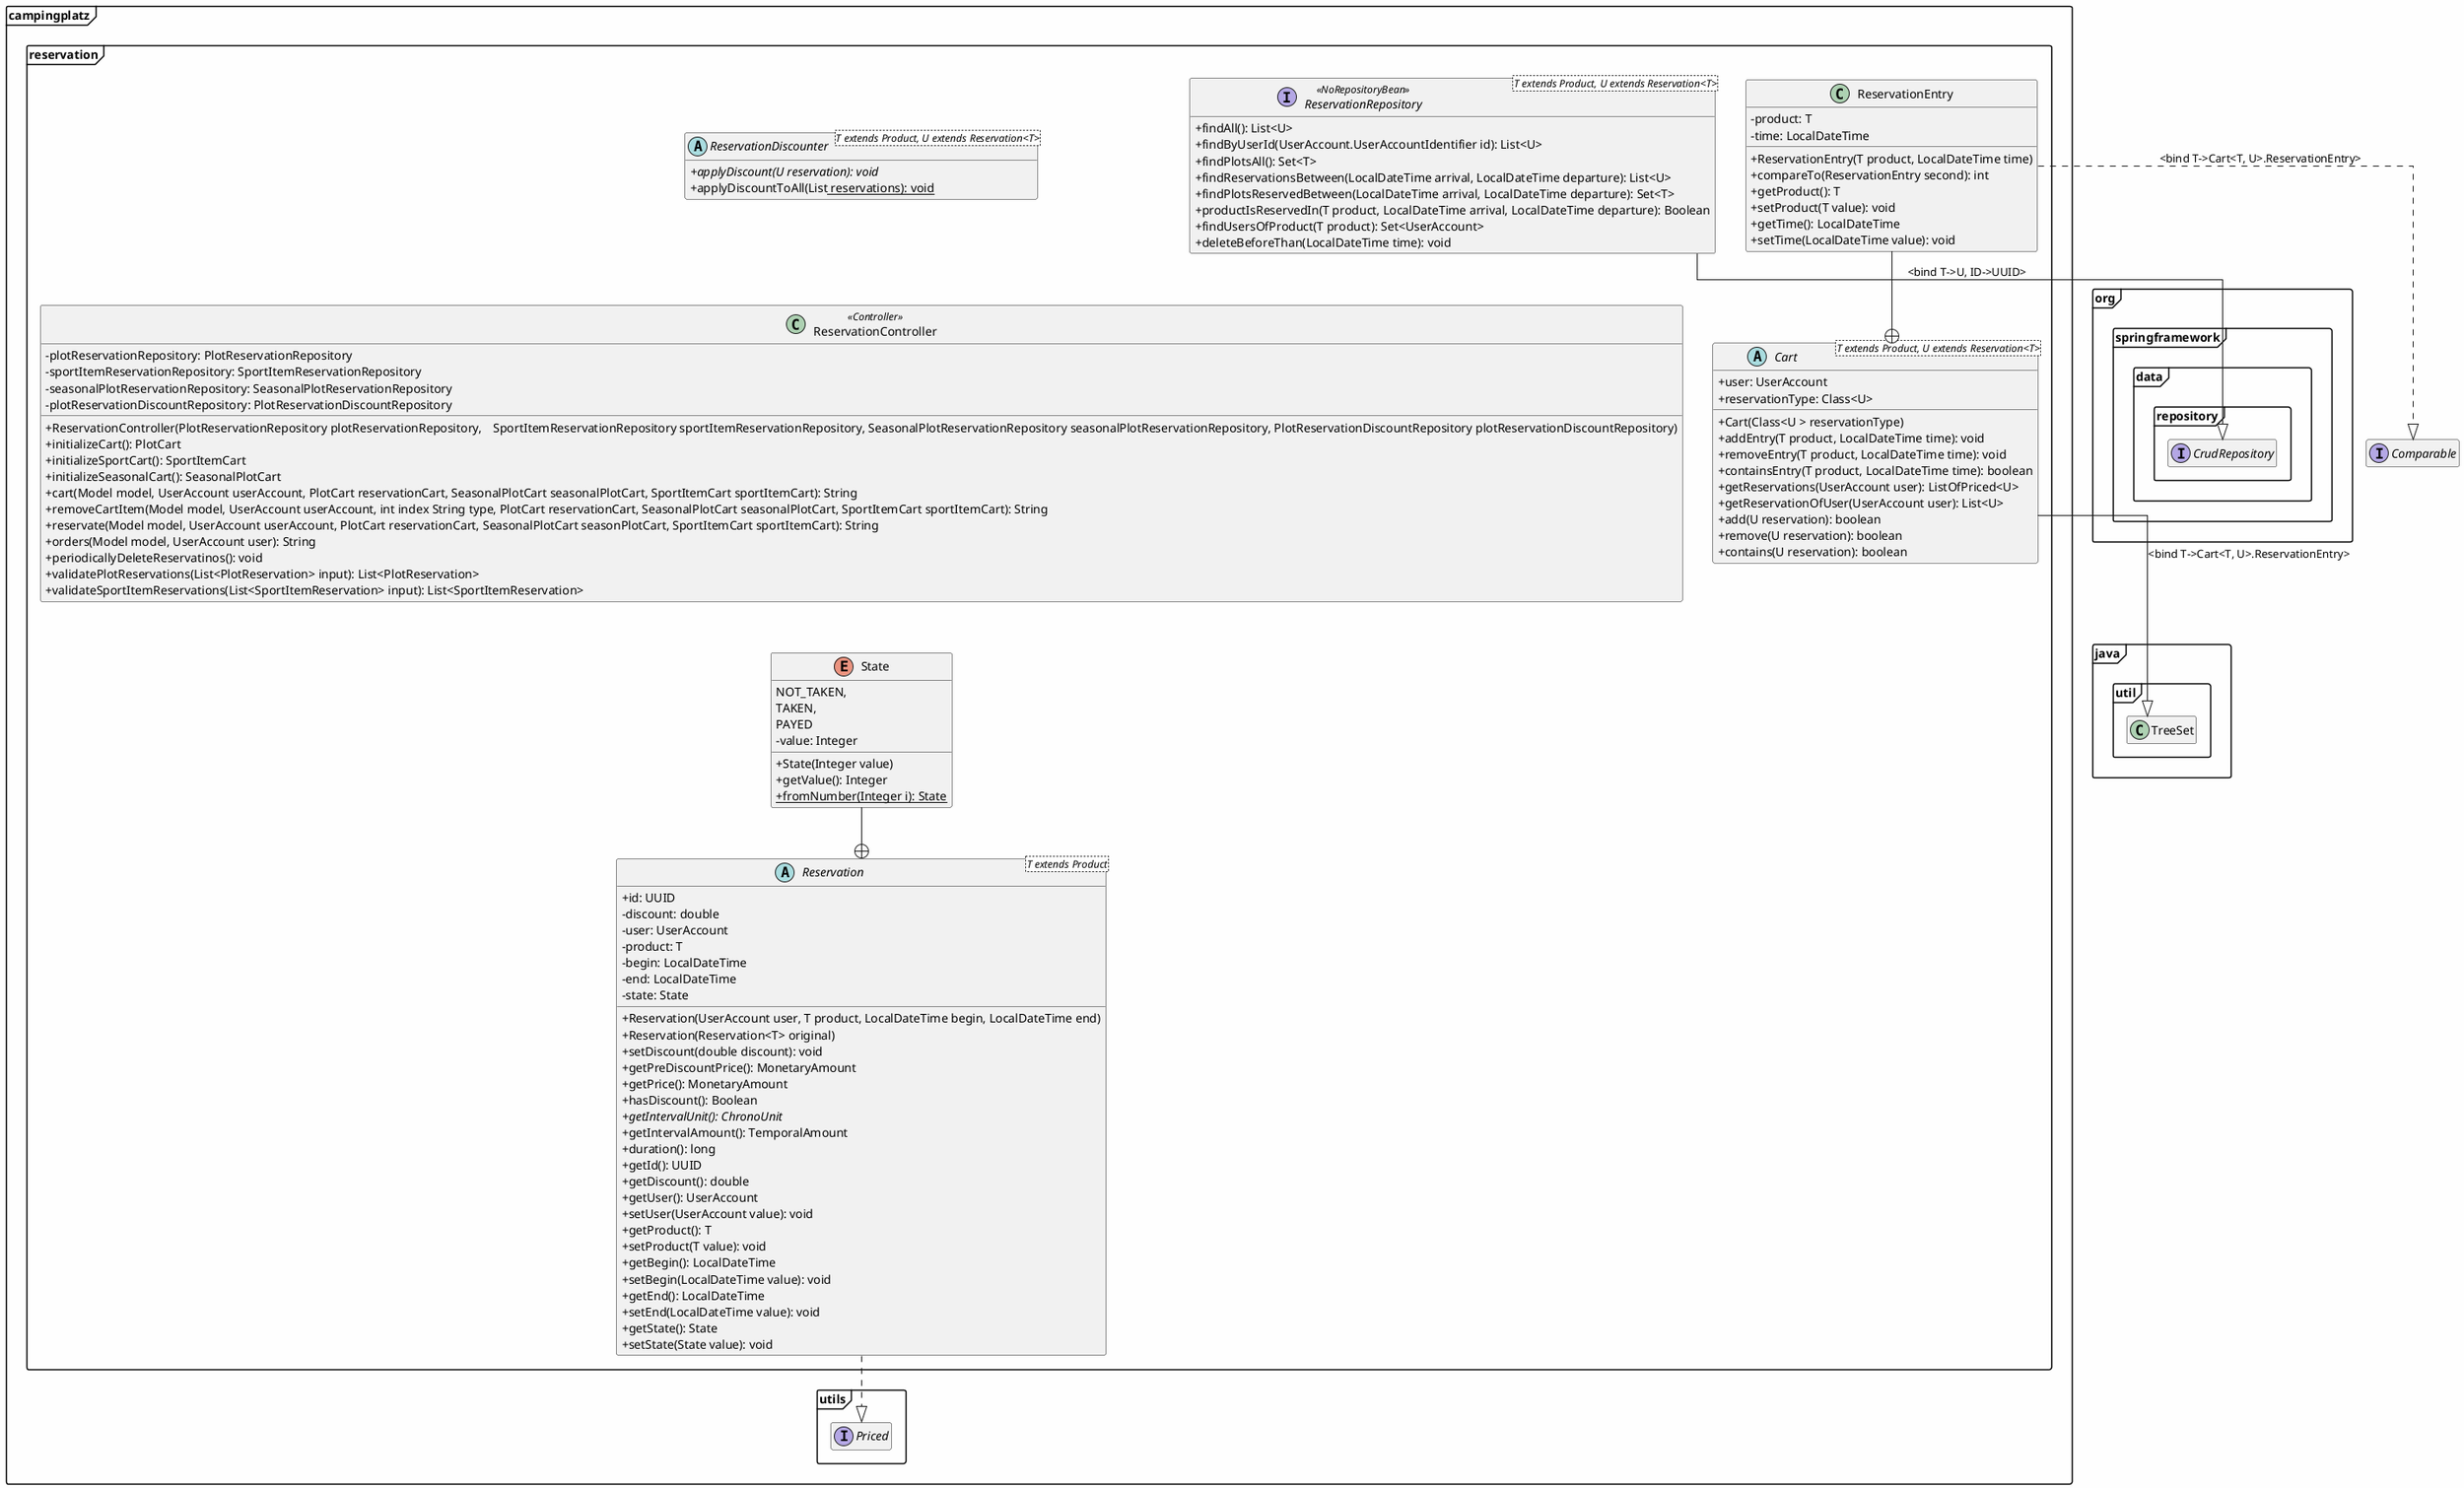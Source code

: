 @startuml
hide empty fields
hide empty methods
skinparam classAttributeIconSize 0
skinparam linetype ortho
skinparam BackgroundColor #FEFEFE
allowmixing
skinparam packageStyle Frame

interface campingplatz.utils.Priced
interface Comparable
interface org.springframework.data.repository.CrudRepository

package campingplatz.reservation{
    abstract class Reservation<T extends Product>{
    +id: UUID
    -discount: double
    -user: UserAccount
    -product: T
    -begin: LocalDateTime
    -end: LocalDateTime
    -state: State
    +Reservation(UserAccount user, T product, LocalDateTime begin, LocalDateTime end)
    +Reservation(Reservation<T> original)
    +setDiscount(double discount): void
    +getPreDiscountPrice(): MonetaryAmount
    +getPrice(): MonetaryAmount
    +hasDiscount(): Boolean
    +{abstract} getIntervalUnit(): ChronoUnit
    +getIntervalAmount(): TemporalAmount
    +duration(): long
    +getId(): UUID
    +getDiscount(): double
    +getUser(): UserAccount
    +setUser(UserAccount value): void
    +getProduct(): T
    +setProduct(T value): void
    +getBegin(): LocalDateTime
    +setBegin(LocalDateTime value): void
    +getEnd(): LocalDateTime
    +setEnd(LocalDateTime value): void
    +getState(): State
    +setState(State value): void
    }
    enum State{
    NOT_TAKEN,
    TAKEN,
    PAYED
    -value: Integer
    +State(Integer value)
    +getValue(): Integer
    +{static} fromNumber(Integer i): State
    }
    class ReservationController <<Controller>>{
    -plotReservationRepository: PlotReservationRepository
    -sportItemReservationRepository: SportItemReservationRepository
    -seasonalPlotReservationRepository: SeasonalPlotReservationRepository
    -plotReservationDiscountRepository: PlotReservationDiscountRepository
    +ReservationController(PlotReservationRepository plotReservationRepository,	SportItemReservationRepository sportItemReservationRepository, SeasonalPlotReservationRepository seasonalPlotReservationRepository, PlotReservationDiscountRepository plotReservationDiscountRepository)
    +initializeCart(): PlotCart
    +initializeSportCart(): SportItemCart
    +initializeSeasonalCart(): SeasonalPlotCart
    +cart(Model model, UserAccount userAccount, PlotCart reservationCart, SeasonalPlotCart seasonalPlotCart, SportItemCart sportItemCart): String
    +removeCartItem(Model model, UserAccount userAccount, int index String type, PlotCart reservationCart, SeasonalPlotCart seasonalPlotCart, SportItemCart sportItemCart): String
    +reservate(Model model, UserAccount userAccount, PlotCart reservationCart, SeasonalPlotCart seasonPlotCart, SportItemCart sportItemCart): String
    +orders(Model model, UserAccount user): String
    +periodicallyDeleteReservatinos(): void
    +validatePlotReservations(List<PlotReservation> input): List<PlotReservation>
    +validateSportItemReservations(List<SportItemReservation> input): List<SportItemReservation>
    }
    abstract class ReservationDiscounter<T extends Product, U extends Reservation<T>>{
    +{abstract} applyDiscount(U reservation): void
    +applyDiscountToAll(List<U> reservations): void
    }

    interface ReservationRepository<T extends Product, U extends Reservation<T>><<NoRepositoryBean>>{
    +findAll(): List<U>
    +findByUserId(UserAccount.UserAccountIdentifier id): List<U>
    +findPlotsAll(): Set<T>
    +findReservationsBetween(LocalDateTime arrival, LocalDateTime departure): List<U>
    +findPlotsReservedBetween(LocalDateTime arrival, LocalDateTime departure): Set<T>
    +productIsReservedIn(T product, LocalDateTime arrival, LocalDateTime departure): Boolean
    +findUsersOfProduct(T product): Set<UserAccount>
    +deleteBeforeThan(LocalDateTime time): void
    }
    abstract class Cart<T extends Product, U extends Reservation<T>>{
    +user: UserAccount
    +reservationType: Class<U>
    +Cart(Class<U > reservationType)
    +addEntry(T product, LocalDateTime time): void
    +removeEntry(T product, LocalDateTime time): void
    +containsEntry(T product, LocalDateTime time): boolean
    +getReservations(UserAccount user): ListOfPriced<U>
    +getReservationOfUser(UserAccount user): List<U>
    +add(U reservation): boolean
    +remove(U reservation): boolean
    +contains(U reservation): boolean
    }
    class ReservationEntry{
    -product: T
    -time: LocalDateTime
    +ReservationEntry(T product, LocalDateTime time)
    +compareTo(ReservationEntry second): int
    +getProduct(): T
    +setProduct(T value): void
    +getTime(): LocalDateTime
    +setTime(LocalDateTime value): void
    }
}
Cart --|> java.util.TreeSet: <bind T->Cart<T, U>.ReservationEntry>
ReservationEntry ..|> Comparable: <bind T->Cart<T, U>.ReservationEntry>
ReservationEntry --+ Cart

Reservation ..|> campingplatz.utils.Priced
State --+ Reservation

ReservationRepository --|> CrudRepository:<bind T->U, ID->UUID>

ReservationDiscounter -[hidden]d- ReservationController
ReservationController -[hidden]d- State

@enduml
